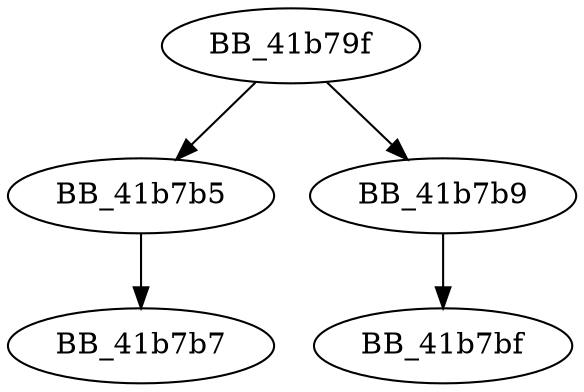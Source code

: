 DiGraph ___crtFlsSetValue{
BB_41b79f->BB_41b7b5
BB_41b79f->BB_41b7b9
BB_41b7b5->BB_41b7b7
BB_41b7b9->BB_41b7bf
}
